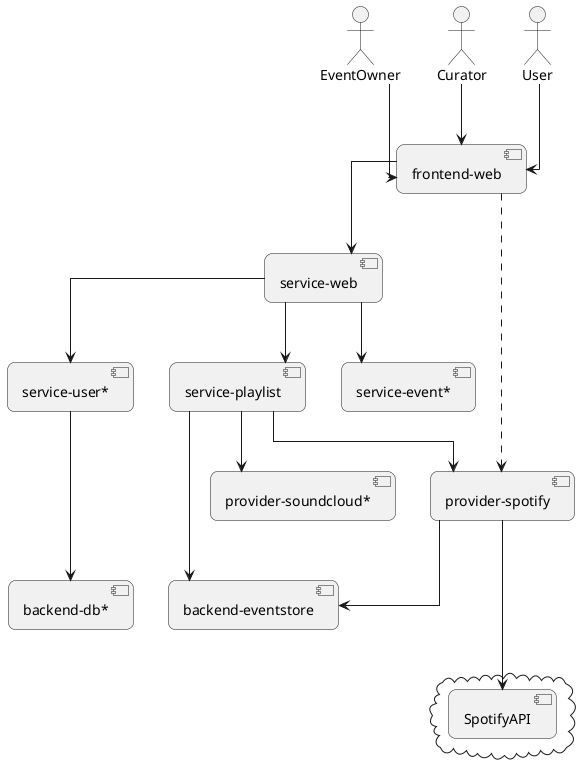 @startuml component
skinparam linetype ortho 
' skinparam linetype polyline 
skinparam roundcorner 15

together {
      actor User as user
      actor Curator as curator
      actor EventOwner as eventowner
}

component [frontend-web] as frontendweb 

component [service-web] as serviceweb 

together {
      component [service-playlist] as serviceplaylist 
      component [service-user*] as serviceuser
      component [service-event*] as serviceevent
}

together {
      component [provider-spotify] as backendspotify  
      component [provider-soundcloud*] as backendsoundcloud  
}
together {
      component [backend-eventstore] as backendeventstore
      component [backend-db*] as backenddb
}

cloud  {
  component SpotifyAPI  as spotifyapi
}


user -down-> frontendweb
curator -down-> frontendweb
eventowner -down-> frontendweb

frontendweb -down-> serviceweb
frontendweb .down.> backendspotify

serviceweb -down-> serviceuser
serviceweb -down-> serviceevent
serviceweb -down-> serviceplaylist
'serviceweb -down-> backendeventstore


serviceplaylist -down-> backendspotify
serviceplaylist -down-> backendsoundcloud
serviceplaylist -down-> backendeventstore
serviceuser -down-> backenddb

backendspotify -down-> backendeventstore
'backendsoundcloud -down-> backendeventstore

backendspotify -down--> spotifyapi 

'  note bottom of serviceevent: Components marked with * are not part of MVP

@enduml
